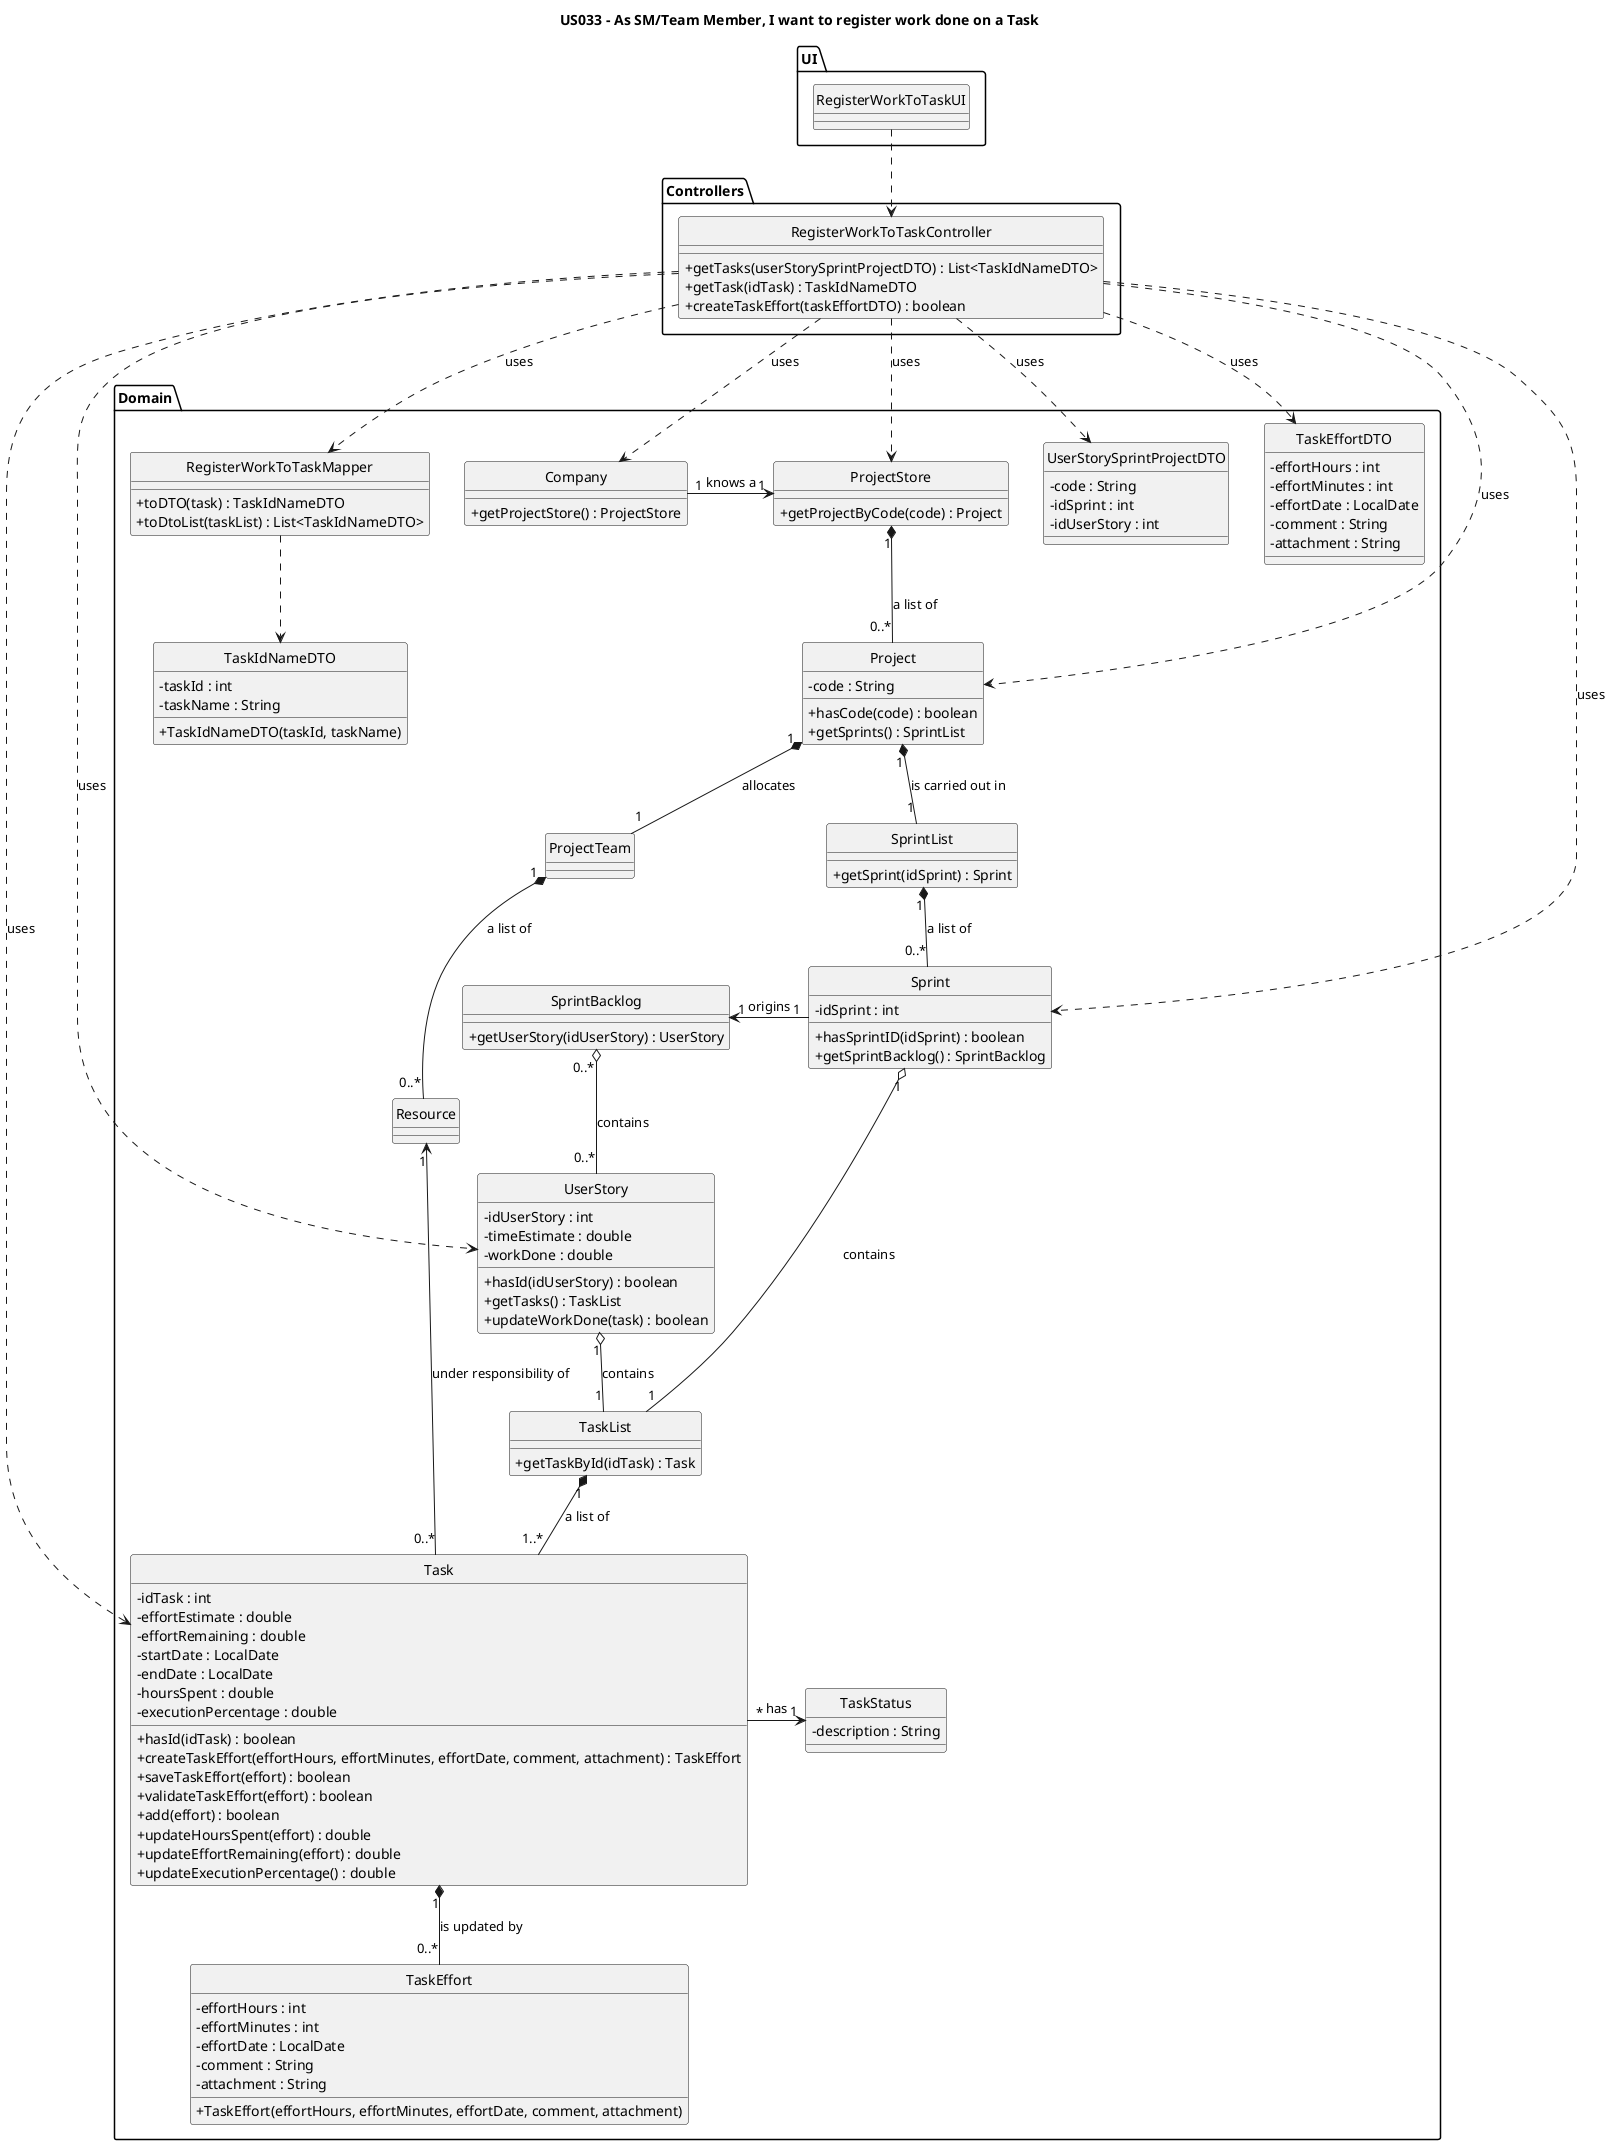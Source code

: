@startuml
'https://plantuml.com/class-diagram

hide circle
skinparam classAttributeIconSize 0

title US033 - As SM/Team Member, I want to register work done on a Task

package "UI"{
class RegisterWorkToTaskUI {
}
}
package "Controllers"{
class RegisterWorkToTaskController {
+getTasks(userStorySprintProjectDTO) : List<TaskIdNameDTO>
+getTask(idTask) : TaskIdNameDTO
+createTaskEffort(taskEffortDTO) : boolean
}
}
package "Domain"{
class Company {
+getProjectStore() : ProjectStore
}

class UserStorySprintProjectDTO {
-code : String
-idSprint : int
-idUserStory : int
}

class TaskEffortDTO {
-effortHours : int
-effortMinutes : int
-effortDate : LocalDate
-comment : String
-attachment : String
}

class TaskIdNameDTO {
-taskId : int
-taskName : String
+TaskIdNameDTO(taskId, taskName)
}

class RegisterWorkToTaskMapper {
+toDTO(task) : TaskIdNameDTO
+toDtoList(taskList) : List<TaskIdNameDTO>
}

class ProjectStore {
+getProjectByCode(code) : Project
}

class Project {
-code : String
+hasCode(code) : boolean
+getSprints() : SprintList
}

class ProjectTeam {
}

class Resource {
}

class SprintList {
+getSprint(idSprint) : Sprint
}

class Sprint {
-idSprint : int
+hasSprintID(idSprint) : boolean
+getSprintBacklog() : SprintBacklog
}

class SprintBacklog {
+getUserStory(idUserStory) : UserStory
}

class UserStory {
-idUserStory : int
-timeEstimate : double
-workDone : double
+hasId(idUserStory) : boolean
+getTasks() : TaskList
+updateWorkDone(task) : boolean
}

class TaskList {
+getTaskById(idTask) : Task
}

class Task {
-idTask : int
-effortEstimate : double
-effortRemaining : double
-startDate : LocalDate
-endDate : LocalDate
-hoursSpent : double
-executionPercentage : double
+hasId(idTask) : boolean
+createTaskEffort(effortHours, effortMinutes, effortDate, comment, attachment) : TaskEffort
+saveTaskEffort(effort) : boolean
+validateTaskEffort(effort) : boolean
+add(effort) : boolean
+updateHoursSpent(effort) : double
+updateEffortRemaining(effort) : double
+updateExecutionPercentage() : double
}

class TaskStatus {
-description : String
}

class TaskEffort {
-effortHours : int
-effortMinutes : int
-effortDate : LocalDate
-comment : String
-attachment : String
+TaskEffort(effortHours, effortMinutes, effortDate, comment, attachment)
}
}
RegisterWorkToTaskUI ..> RegisterWorkToTaskController

RegisterWorkToTaskController ..> Company : uses
RegisterWorkToTaskController ..> UserStorySprintProjectDTO : uses
RegisterWorkToTaskController ..> RegisterWorkToTaskMapper : uses
RegisterWorkToTaskController ..> TaskEffortDTO : uses
RegisterWorkToTaskMapper ..> TaskIdNameDTO
RegisterWorkToTaskController ..> ProjectStore : uses
RegisterWorkToTaskController ..> Project : uses
RegisterWorkToTaskController ..> Sprint : uses
RegisterWorkToTaskController ..> UserStory : uses
RegisterWorkToTaskController ..> Task : uses

Company "1" -> "1" ProjectStore: knows a
ProjectStore "1" *-- "0..*" Project: a list of
Project "1" *-- "1" ProjectTeam : allocates
ProjectTeam "1" *-- "0..*" Resource : a list of
Resource "1" <- "0..*" Task : under responsibility of
Project "1" *-- "1" SprintList : is carried out in
SprintList "1" *-- "0..*" Sprint :a list of
Sprint "1" -> "1" SprintBacklog: origins
SprintBacklog "0..*" o-- "0..*" UserStory: contains
UserStory "1" o-- "1" TaskList: contains
Sprint "1" o-- "1" TaskList: contains
TaskList "1" *-- "1..*" Task : a list of
Task "*" -> "1" TaskStatus : has
Task "1" *-- "0..*" TaskEffort: is updated by
@enduml